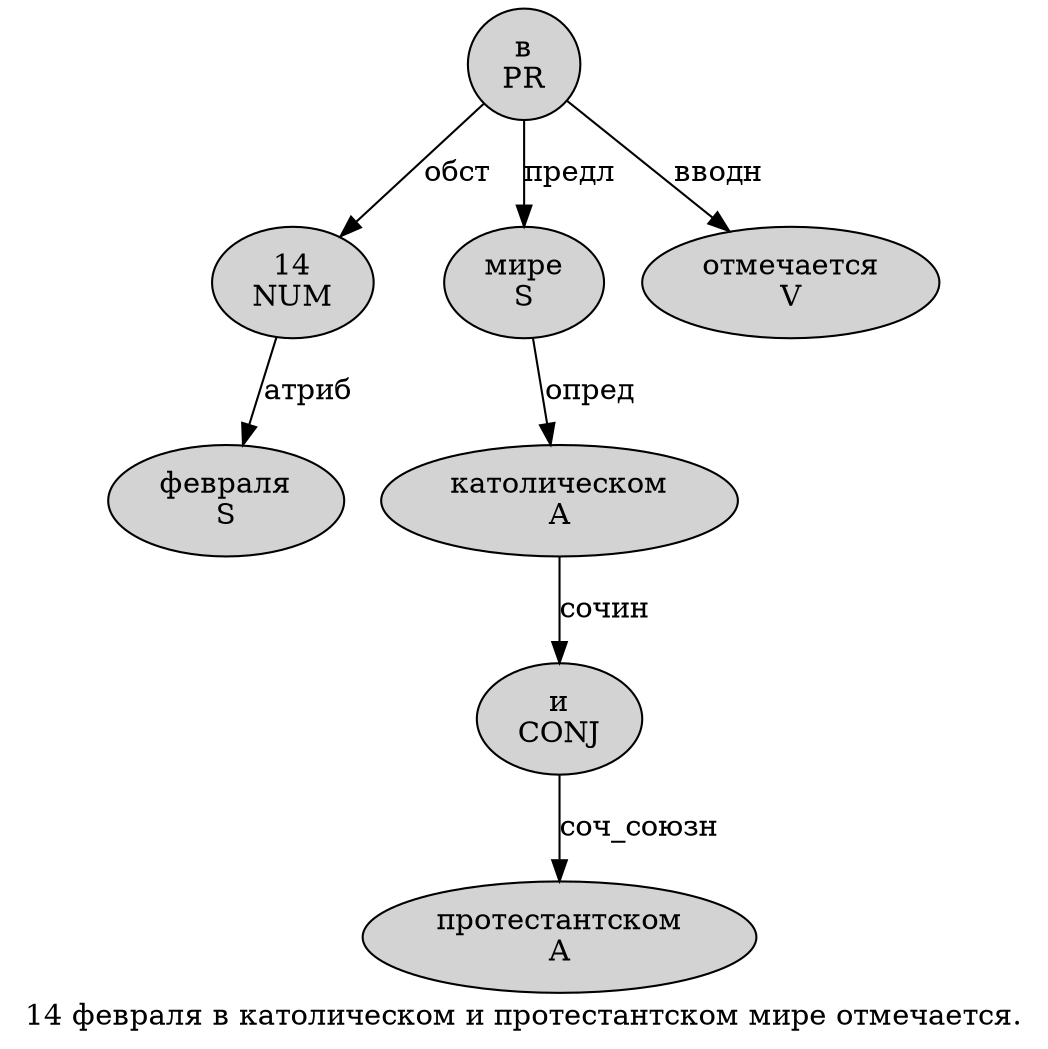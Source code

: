digraph SENTENCE_1468 {
	graph [label="14 февраля в католическом и протестантском мире отмечается."]
	node [style=filled]
		0 [label="14
NUM" color="" fillcolor=lightgray penwidth=1 shape=ellipse]
		1 [label="февраля
S" color="" fillcolor=lightgray penwidth=1 shape=ellipse]
		2 [label="в
PR" color="" fillcolor=lightgray penwidth=1 shape=ellipse]
		3 [label="католическом
A" color="" fillcolor=lightgray penwidth=1 shape=ellipse]
		4 [label="и
CONJ" color="" fillcolor=lightgray penwidth=1 shape=ellipse]
		5 [label="протестантском
A" color="" fillcolor=lightgray penwidth=1 shape=ellipse]
		6 [label="мире
S" color="" fillcolor=lightgray penwidth=1 shape=ellipse]
		7 [label="отмечается
V" color="" fillcolor=lightgray penwidth=1 shape=ellipse]
			4 -> 5 [label="соч_союзн"]
			6 -> 3 [label="опред"]
			0 -> 1 [label="атриб"]
			2 -> 0 [label="обст"]
			2 -> 6 [label="предл"]
			2 -> 7 [label="вводн"]
			3 -> 4 [label="сочин"]
}
